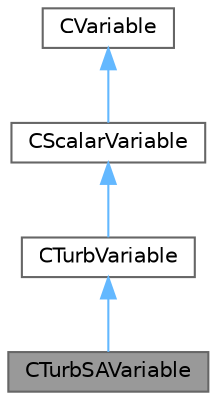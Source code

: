 digraph "CTurbSAVariable"
{
 // LATEX_PDF_SIZE
  bgcolor="transparent";
  edge [fontname=Helvetica,fontsize=10,labelfontname=Helvetica,labelfontsize=10];
  node [fontname=Helvetica,fontsize=10,shape=box,height=0.2,width=0.4];
  Node1 [id="Node000001",label="CTurbSAVariable",height=0.2,width=0.4,color="gray40", fillcolor="grey60", style="filled", fontcolor="black",tooltip="Main class for defining the variables of the turbulence model."];
  Node2 -> Node1 [id="edge1_Node000001_Node000002",dir="back",color="steelblue1",style="solid",tooltip=" "];
  Node2 [id="Node000002",label="CTurbVariable",height=0.2,width=0.4,color="gray40", fillcolor="white", style="filled",URL="$classCTurbVariable.html",tooltip="Base class for defining the variables of the turbulence model."];
  Node3 -> Node2 [id="edge2_Node000002_Node000003",dir="back",color="steelblue1",style="solid",tooltip=" "];
  Node3 [id="Node000003",label="CScalarVariable",height=0.2,width=0.4,color="gray40", fillcolor="white", style="filled",URL="$classCScalarVariable.html",tooltip="Base class for defining the shared variables of scalar solvers."];
  Node4 -> Node3 [id="edge3_Node000003_Node000004",dir="back",color="steelblue1",style="solid",tooltip=" "];
  Node4 [id="Node000004",label="CVariable",height=0.2,width=0.4,color="gray40", fillcolor="white", style="filled",URL="$classCVariable.html",tooltip="Main class for defining the variables."];
}
